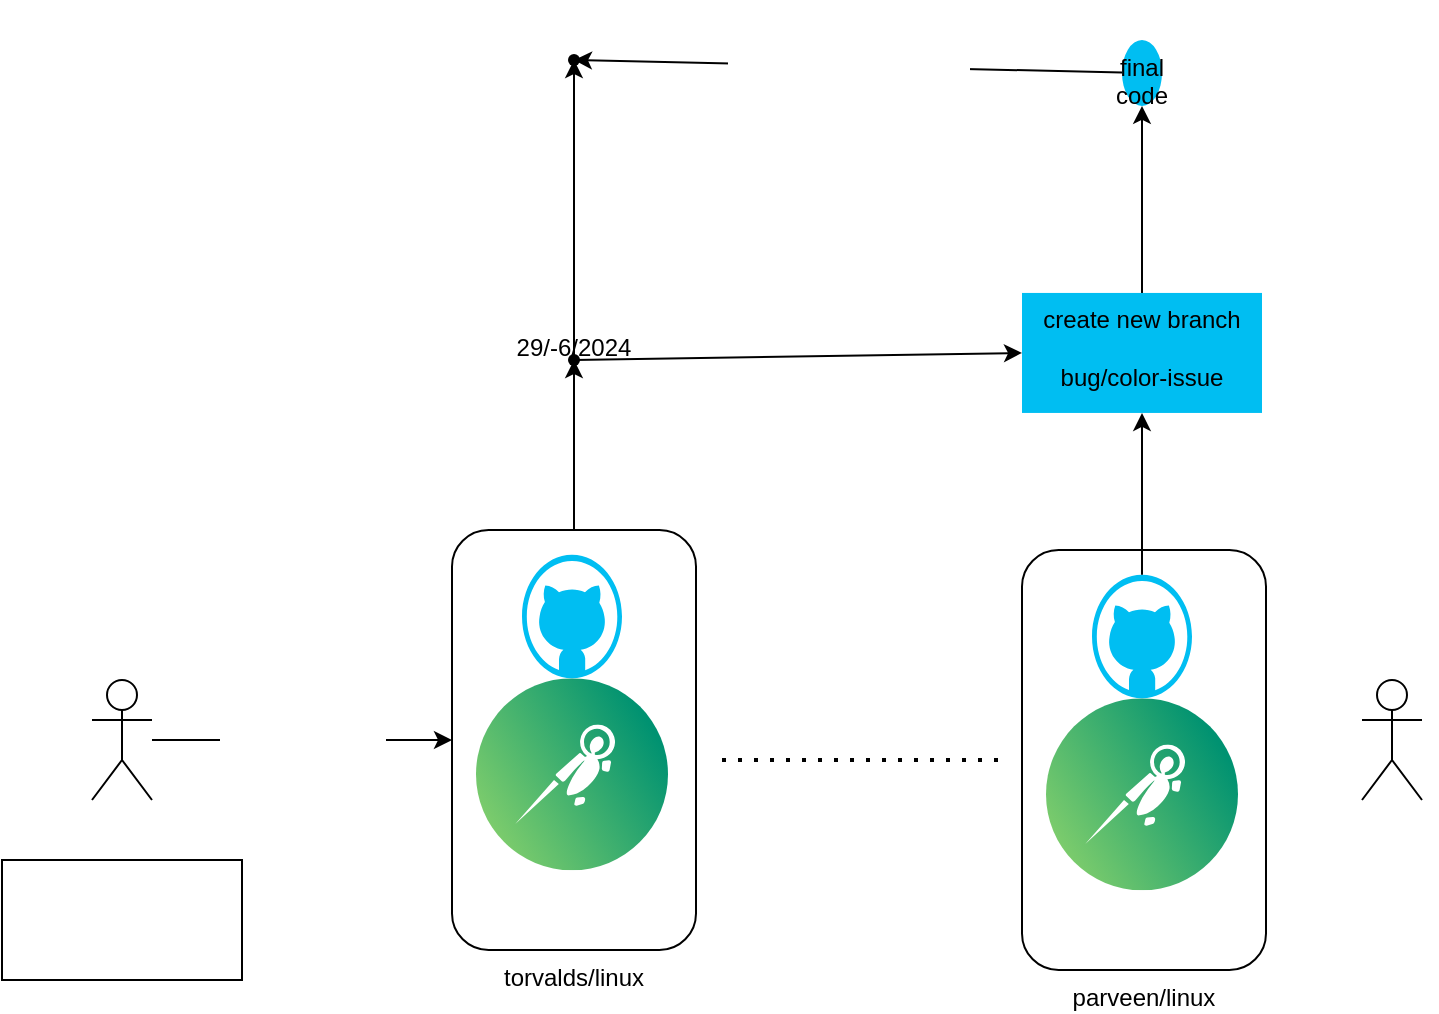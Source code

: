 <mxfile>
    <diagram id="gTy6nfZrbIIsmeTVfh36" name="Page-1">
        <mxGraphModel dx="896" dy="546" grid="1" gridSize="10" guides="1" tooltips="1" connect="1" arrows="1" fold="1" page="1" pageScale="1" pageWidth="827" pageHeight="1169" math="0" shadow="0">
            <root>
                <mxCell id="0"/>
                <mxCell id="1" parent="0"/>
                <mxCell id="5" value="torvalds/linux" style="group;verticalAlign=top;labelPosition=center;verticalLabelPosition=bottom;align=center;" vertex="1" connectable="0" parent="1">
                    <mxGeometry x="265" y="345" width="122" height="210" as="geometry"/>
                </mxCell>
                <mxCell id="4" value="" style="rounded=1;whiteSpace=wrap;html=1;" vertex="1" parent="5">
                    <mxGeometry width="122" height="210" as="geometry"/>
                </mxCell>
                <mxCell id="2" value="&lt;span style=&quot;&quot;&gt;original repo&lt;/span&gt;" style="aspect=fixed;perimeter=ellipsePerimeter;html=1;align=center;fontSize=12;verticalAlign=top;fontColor=#FFFFFF;shadow=0;dashed=0;image;image=img/lib/cumulus/cumulus_linux_icon.svg;labelBackgroundColor=none;" vertex="1" parent="5">
                    <mxGeometry x="12" y="74.118" width="96" height="96" as="geometry"/>
                </mxCell>
                <mxCell id="3" value="" style="verticalLabelPosition=bottom;html=1;verticalAlign=top;align=center;strokeColor=none;fillColor=#00BEF2;shape=mxgraph.azure.github_code;pointerEvents=1;" vertex="1" parent="5">
                    <mxGeometry x="35" y="12.353" width="50" height="61.765" as="geometry"/>
                </mxCell>
                <mxCell id="7" value="active maintainer" style="edgeStyle=none;html=1;fontColor=#FFFFFF;" edge="1" parent="1" source="6" target="4">
                    <mxGeometry relative="1" as="geometry"/>
                </mxCell>
                <mxCell id="6" value="linus torvalds" style="shape=umlActor;verticalLabelPosition=bottom;verticalAlign=top;html=1;outlineConnect=0;labelBackgroundColor=none;fontColor=#FFFFFF;" vertex="1" parent="1">
                    <mxGeometry x="85" y="420" width="30" height="60" as="geometry"/>
                </mxCell>
                <mxCell id="8" value="only he has write access to torvalds/linux" style="whiteSpace=wrap;html=1;verticalAlign=top;fontColor=#FFFFFF;labelBackgroundColor=none;" vertex="1" parent="1">
                    <mxGeometry x="40" y="510" width="120" height="60" as="geometry"/>
                </mxCell>
                <mxCell id="9" value="Parveen" style="shape=umlActor;verticalLabelPosition=bottom;verticalAlign=top;html=1;outlineConnect=0;labelBackgroundColor=none;fontColor=#FFFFFF;" vertex="1" parent="1">
                    <mxGeometry x="720" y="420" width="30" height="60" as="geometry"/>
                </mxCell>
                <mxCell id="11" value="" style="endArrow=none;dashed=1;html=1;dashPattern=1 3;strokeWidth=2;fontColor=#FFFFFF;" edge="1" parent="1">
                    <mxGeometry width="50" height="50" relative="1" as="geometry">
                        <mxPoint x="400" y="460" as="sourcePoint"/>
                        <mxPoint x="540" y="460" as="targetPoint"/>
                    </mxGeometry>
                </mxCell>
                <mxCell id="12" value="parveen/linux" style="group;verticalAlign=top;labelPosition=center;verticalLabelPosition=bottom;align=center;" vertex="1" connectable="0" parent="1">
                    <mxGeometry x="550" y="355" width="122" height="210" as="geometry"/>
                </mxCell>
                <mxCell id="13" value="" style="rounded=1;whiteSpace=wrap;html=1;" vertex="1" parent="12">
                    <mxGeometry width="122" height="210" as="geometry"/>
                </mxCell>
                <mxCell id="14" value="&lt;span style=&quot;&quot;&gt;original repo&lt;/span&gt;" style="aspect=fixed;perimeter=ellipsePerimeter;html=1;align=center;fontSize=12;verticalAlign=top;fontColor=#FFFFFF;shadow=0;dashed=0;image;image=img/lib/cumulus/cumulus_linux_icon.svg;labelBackgroundColor=none;" vertex="1" parent="12">
                    <mxGeometry x="12" y="74.118" width="96" height="96" as="geometry"/>
                </mxCell>
                <mxCell id="15" value="" style="verticalLabelPosition=bottom;html=1;verticalAlign=top;align=center;strokeColor=none;fillColor=#00BEF2;shape=mxgraph.azure.github_code;pointerEvents=1;" vertex="1" parent="12">
                    <mxGeometry x="35" y="12.353" width="50" height="61.765" as="geometry"/>
                </mxCell>
                <mxCell id="22" style="edgeStyle=none;html=1;entryX=0;entryY=0.5;entryDx=0;entryDy=0;fontColor=#FFFFFF;" edge="1" parent="1" source="18" target="20">
                    <mxGeometry relative="1" as="geometry"/>
                </mxCell>
                <mxCell id="26" value="" style="edgeStyle=none;html=1;fontColor=#FFFFFF;" edge="1" parent="1" source="18" target="25">
                    <mxGeometry relative="1" as="geometry"/>
                </mxCell>
                <mxCell id="18" value="29/-6/2024&#10;" style="shape=waypoint;sketch=0;size=6;pointerEvents=1;points=[];fillColor=default;resizable=0;rotatable=0;perimeter=centerPerimeter;snapToPoint=1;rounded=1;" vertex="1" parent="1">
                    <mxGeometry x="316" y="250" width="20" height="20" as="geometry"/>
                </mxCell>
                <mxCell id="19" value="" style="edgeStyle=none;html=1;fontColor=#FFFFFF;" edge="1" parent="1" source="4" target="18">
                    <mxGeometry relative="1" as="geometry"/>
                </mxCell>
                <mxCell id="24" value="" style="edgeStyle=none;html=1;fontColor=#FFFFFF;" edge="1" parent="1" source="20" target="23">
                    <mxGeometry relative="1" as="geometry"/>
                </mxCell>
                <mxCell id="20" value="create new branch&lt;br&gt;&lt;br&gt;bug/color-issue" style="whiteSpace=wrap;html=1;verticalAlign=top;fillColor=#00BEF2;strokeColor=none;" vertex="1" parent="1">
                    <mxGeometry x="550" y="226.471" width="120" height="60" as="geometry"/>
                </mxCell>
                <mxCell id="21" value="" style="edgeStyle=none;html=1;fontColor=#FFFFFF;" edge="1" parent="1" source="15" target="20">
                    <mxGeometry relative="1" as="geometry"/>
                </mxCell>
                <mxCell id="27" value="pull request&lt;br&gt;from&lt;br&gt;parveen/linux/color-issue&lt;br&gt;to&lt;br&gt;torvalds/linux/color-issue" style="edgeStyle=none;html=1;entryX=0.2;entryY=0.824;entryDx=0;entryDy=0;entryPerimeter=0;fontColor=#FFFFFF;" edge="1" parent="1" source="23" target="25">
                    <mxGeometry relative="1" as="geometry"/>
                </mxCell>
                <mxCell id="23" value="final code" style="ellipse;whiteSpace=wrap;html=1;verticalAlign=top;fillColor=#00BEF2;strokeColor=none;" vertex="1" parent="1">
                    <mxGeometry x="600" y="100" width="20" height="32.94" as="geometry"/>
                </mxCell>
                <mxCell id="25" value="" style="shape=waypoint;sketch=0;size=6;pointerEvents=1;points=[];fillColor=default;resizable=0;rotatable=0;perimeter=centerPerimeter;snapToPoint=1;rounded=1;" vertex="1" parent="1">
                    <mxGeometry x="316" y="100" width="20" height="20" as="geometry"/>
                </mxCell>
            </root>
        </mxGraphModel>
    </diagram>
</mxfile>